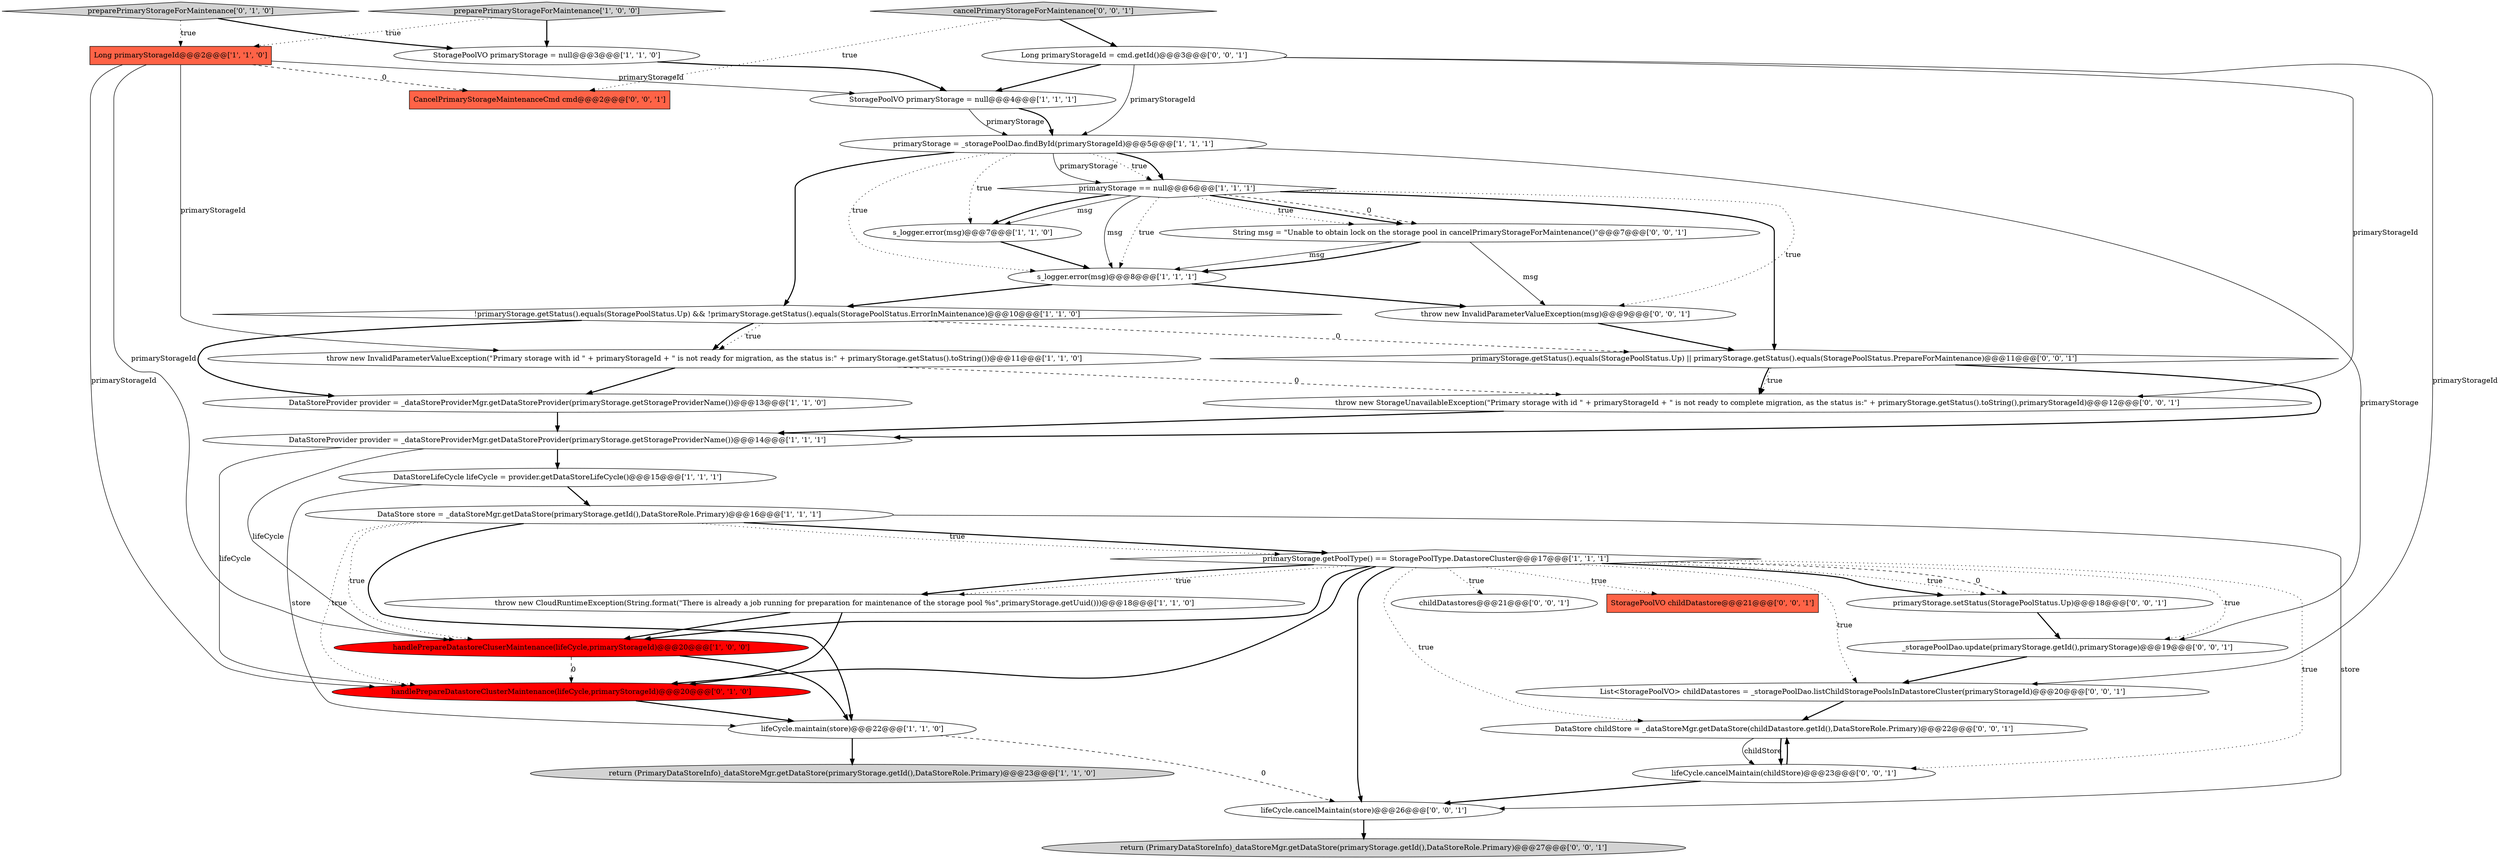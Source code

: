 digraph {
5 [style = filled, label = "s_logger.error(msg)@@@7@@@['1', '1', '0']", fillcolor = white, shape = ellipse image = "AAA0AAABBB1BBB"];
4 [style = filled, label = "return (PrimaryDataStoreInfo)_dataStoreMgr.getDataStore(primaryStorage.getId(),DataStoreRole.Primary)@@@23@@@['1', '1', '0']", fillcolor = lightgray, shape = ellipse image = "AAA0AAABBB1BBB"];
35 [style = filled, label = "_storagePoolDao.update(primaryStorage.getId(),primaryStorage)@@@19@@@['0', '0', '1']", fillcolor = white, shape = ellipse image = "AAA0AAABBB3BBB"];
15 [style = filled, label = "primaryStorage == null@@@6@@@['1', '1', '1']", fillcolor = white, shape = diamond image = "AAA0AAABBB1BBB"];
27 [style = filled, label = "return (PrimaryDataStoreInfo)_dataStoreMgr.getDataStore(primaryStorage.getId(),DataStoreRole.Primary)@@@27@@@['0', '0', '1']", fillcolor = lightgray, shape = ellipse image = "AAA0AAABBB3BBB"];
6 [style = filled, label = "Long primaryStorageId@@@2@@@['1', '1', '0']", fillcolor = tomato, shape = box image = "AAA0AAABBB1BBB"];
26 [style = filled, label = "CancelPrimaryStorageMaintenanceCmd cmd@@@2@@@['0', '0', '1']", fillcolor = tomato, shape = box image = "AAA0AAABBB3BBB"];
22 [style = filled, label = "childDatastores@@@21@@@['0', '0', '1']", fillcolor = white, shape = ellipse image = "AAA0AAABBB3BBB"];
21 [style = filled, label = "throw new StorageUnavailableException(\"Primary storage with id \" + primaryStorageId + \" is not ready to complete migration, as the status is:\" + primaryStorage.getStatus().toString(),primaryStorageId)@@@12@@@['0', '0', '1']", fillcolor = white, shape = ellipse image = "AAA0AAABBB3BBB"];
1 [style = filled, label = "primaryStorage = _storagePoolDao.findById(primaryStorageId)@@@5@@@['1', '1', '1']", fillcolor = white, shape = ellipse image = "AAA0AAABBB1BBB"];
25 [style = filled, label = "String msg = \"Unable to obtain lock on the storage pool in cancelPrimaryStorageForMaintenance()\"@@@7@@@['0', '0', '1']", fillcolor = white, shape = ellipse image = "AAA0AAABBB3BBB"];
32 [style = filled, label = "primaryStorage.setStatus(StoragePoolStatus.Up)@@@18@@@['0', '0', '1']", fillcolor = white, shape = ellipse image = "AAA0AAABBB3BBB"];
33 [style = filled, label = "lifeCycle.cancelMaintain(store)@@@26@@@['0', '0', '1']", fillcolor = white, shape = ellipse image = "AAA0AAABBB3BBB"];
30 [style = filled, label = "throw new InvalidParameterValueException(msg)@@@9@@@['0', '0', '1']", fillcolor = white, shape = ellipse image = "AAA0AAABBB3BBB"];
14 [style = filled, label = "s_logger.error(msg)@@@8@@@['1', '1', '1']", fillcolor = white, shape = ellipse image = "AAA0AAABBB1BBB"];
13 [style = filled, label = "StoragePoolVO primaryStorage = null@@@4@@@['1', '1', '1']", fillcolor = white, shape = ellipse image = "AAA0AAABBB1BBB"];
31 [style = filled, label = "List<StoragePoolVO> childDatastores = _storagePoolDao.listChildStoragePoolsInDatastoreCluster(primaryStorageId)@@@20@@@['0', '0', '1']", fillcolor = white, shape = ellipse image = "AAA0AAABBB3BBB"];
17 [style = filled, label = "throw new InvalidParameterValueException(\"Primary storage with id \" + primaryStorageId + \" is not ready for migration, as the status is:\" + primaryStorage.getStatus().toString())@@@11@@@['1', '1', '0']", fillcolor = white, shape = ellipse image = "AAA0AAABBB1BBB"];
18 [style = filled, label = "DataStoreLifeCycle lifeCycle = provider.getDataStoreLifeCycle()@@@15@@@['1', '1', '1']", fillcolor = white, shape = ellipse image = "AAA0AAABBB1BBB"];
16 [style = filled, label = "DataStoreProvider provider = _dataStoreProviderMgr.getDataStoreProvider(primaryStorage.getStorageProviderName())@@@14@@@['1', '1', '1']", fillcolor = white, shape = ellipse image = "AAA0AAABBB1BBB"];
3 [style = filled, label = "lifeCycle.maintain(store)@@@22@@@['1', '1', '0']", fillcolor = white, shape = ellipse image = "AAA0AAABBB1BBB"];
36 [style = filled, label = "StoragePoolVO childDatastore@@@21@@@['0', '0', '1']", fillcolor = tomato, shape = box image = "AAA0AAABBB3BBB"];
10 [style = filled, label = "DataStore store = _dataStoreMgr.getDataStore(primaryStorage.getId(),DataStoreRole.Primary)@@@16@@@['1', '1', '1']", fillcolor = white, shape = ellipse image = "AAA0AAABBB1BBB"];
12 [style = filled, label = "primaryStorage.getPoolType() == StoragePoolType.DatastoreCluster@@@17@@@['1', '1', '1']", fillcolor = white, shape = diamond image = "AAA0AAABBB1BBB"];
24 [style = filled, label = "lifeCycle.cancelMaintain(childStore)@@@23@@@['0', '0', '1']", fillcolor = white, shape = ellipse image = "AAA0AAABBB3BBB"];
0 [style = filled, label = "preparePrimaryStorageForMaintenance['1', '0', '0']", fillcolor = lightgray, shape = diamond image = "AAA0AAABBB1BBB"];
29 [style = filled, label = "primaryStorage.getStatus().equals(StoragePoolStatus.Up) || primaryStorage.getStatus().equals(StoragePoolStatus.PrepareForMaintenance)@@@11@@@['0', '0', '1']", fillcolor = white, shape = diamond image = "AAA0AAABBB3BBB"];
34 [style = filled, label = "Long primaryStorageId = cmd.getId()@@@3@@@['0', '0', '1']", fillcolor = white, shape = ellipse image = "AAA0AAABBB3BBB"];
11 [style = filled, label = "DataStoreProvider provider = _dataStoreProviderMgr.getDataStoreProvider(primaryStorage.getStorageProviderName())@@@13@@@['1', '1', '0']", fillcolor = white, shape = ellipse image = "AAA0AAABBB1BBB"];
28 [style = filled, label = "DataStore childStore = _dataStoreMgr.getDataStore(childDatastore.getId(),DataStoreRole.Primary)@@@22@@@['0', '0', '1']", fillcolor = white, shape = ellipse image = "AAA0AAABBB3BBB"];
19 [style = filled, label = "preparePrimaryStorageForMaintenance['0', '1', '0']", fillcolor = lightgray, shape = diamond image = "AAA0AAABBB2BBB"];
23 [style = filled, label = "cancelPrimaryStorageForMaintenance['0', '0', '1']", fillcolor = lightgray, shape = diamond image = "AAA0AAABBB3BBB"];
20 [style = filled, label = "handlePrepareDatastoreClusterMaintenance(lifeCycle,primaryStorageId)@@@20@@@['0', '1', '0']", fillcolor = red, shape = ellipse image = "AAA1AAABBB2BBB"];
7 [style = filled, label = "!primaryStorage.getStatus().equals(StoragePoolStatus.Up) && !primaryStorage.getStatus().equals(StoragePoolStatus.ErrorInMaintenance)@@@10@@@['1', '1', '0']", fillcolor = white, shape = diamond image = "AAA0AAABBB1BBB"];
2 [style = filled, label = "handlePrepareDatastoreCluserMaintenance(lifeCycle,primaryStorageId)@@@20@@@['1', '0', '0']", fillcolor = red, shape = ellipse image = "AAA1AAABBB1BBB"];
9 [style = filled, label = "StoragePoolVO primaryStorage = null@@@3@@@['1', '1', '0']", fillcolor = white, shape = ellipse image = "AAA0AAABBB1BBB"];
8 [style = filled, label = "throw new CloudRuntimeException(String.format(\"There is already a job running for preparation for maintenance of the storage pool %s\",primaryStorage.getUuid()))@@@18@@@['1', '1', '0']", fillcolor = white, shape = ellipse image = "AAA0AAABBB1BBB"];
32->35 [style = bold, label=""];
25->14 [style = solid, label="msg"];
12->8 [style = dotted, label="true"];
15->25 [style = bold, label=""];
13->1 [style = solid, label="primaryStorage"];
25->14 [style = bold, label=""];
0->6 [style = dotted, label="true"];
3->4 [style = bold, label=""];
30->29 [style = bold, label=""];
13->1 [style = bold, label=""];
12->35 [style = dotted, label="true"];
14->7 [style = bold, label=""];
1->35 [style = solid, label="primaryStorage"];
15->30 [style = dotted, label="true"];
12->2 [style = bold, label=""];
15->25 [style = dashed, label="0"];
8->20 [style = bold, label=""];
16->20 [style = solid, label="lifeCycle"];
19->9 [style = bold, label=""];
10->12 [style = bold, label=""];
10->20 [style = dotted, label="true"];
6->26 [style = dashed, label="0"];
15->5 [style = solid, label="msg"];
34->31 [style = solid, label="primaryStorageId"];
21->16 [style = bold, label=""];
15->14 [style = solid, label="msg"];
1->15 [style = solid, label="primaryStorage"];
16->2 [style = solid, label="lifeCycle"];
11->16 [style = bold, label=""];
35->31 [style = bold, label=""];
24->28 [style = bold, label=""];
7->11 [style = bold, label=""];
12->31 [style = dotted, label="true"];
14->30 [style = bold, label=""];
3->33 [style = dashed, label="0"];
20->3 [style = bold, label=""];
15->14 [style = dotted, label="true"];
33->27 [style = bold, label=""];
12->22 [style = dotted, label="true"];
12->32 [style = dotted, label="true"];
1->15 [style = dotted, label="true"];
12->33 [style = bold, label=""];
6->17 [style = solid, label="primaryStorageId"];
28->24 [style = bold, label=""];
29->21 [style = dotted, label="true"];
18->3 [style = solid, label="store"];
31->28 [style = bold, label=""];
7->17 [style = dotted, label="true"];
28->24 [style = solid, label="childStore"];
29->16 [style = bold, label=""];
15->29 [style = bold, label=""];
16->18 [style = bold, label=""];
7->17 [style = bold, label=""];
12->32 [style = dashed, label="0"];
2->3 [style = bold, label=""];
12->36 [style = dotted, label="true"];
12->32 [style = bold, label=""];
12->20 [style = bold, label=""];
1->7 [style = bold, label=""];
6->13 [style = solid, label="primaryStorageId"];
29->21 [style = bold, label=""];
25->30 [style = solid, label="msg"];
24->33 [style = bold, label=""];
34->21 [style = solid, label="primaryStorageId"];
18->10 [style = bold, label=""];
8->2 [style = bold, label=""];
10->2 [style = dotted, label="true"];
6->2 [style = solid, label="primaryStorageId"];
12->8 [style = bold, label=""];
12->24 [style = dotted, label="true"];
15->25 [style = dotted, label="true"];
10->33 [style = solid, label="store"];
34->1 [style = solid, label="primaryStorageId"];
6->20 [style = solid, label="primaryStorageId"];
0->9 [style = bold, label=""];
10->12 [style = dotted, label="true"];
2->20 [style = dashed, label="0"];
1->15 [style = bold, label=""];
34->13 [style = bold, label=""];
10->3 [style = bold, label=""];
1->14 [style = dotted, label="true"];
5->14 [style = bold, label=""];
17->21 [style = dashed, label="0"];
15->5 [style = bold, label=""];
12->28 [style = dotted, label="true"];
23->26 [style = dotted, label="true"];
23->34 [style = bold, label=""];
7->29 [style = dashed, label="0"];
19->6 [style = dotted, label="true"];
1->5 [style = dotted, label="true"];
9->13 [style = bold, label=""];
17->11 [style = bold, label=""];
}
